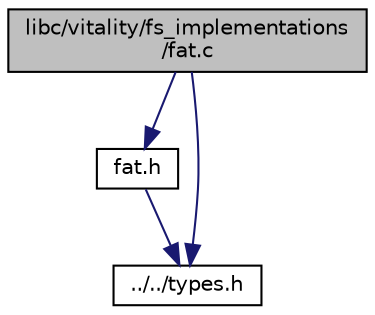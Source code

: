 digraph "libc/vitality/fs_implementations/fat.c"
{
  edge [fontname="Helvetica",fontsize="10",labelfontname="Helvetica",labelfontsize="10"];
  node [fontname="Helvetica",fontsize="10",shape=record];
  Node0 [label="libc/vitality/fs_implementations\l/fat.c",height=0.2,width=0.4,color="black", fillcolor="grey75", style="filled", fontcolor="black"];
  Node0 -> Node1 [color="midnightblue",fontsize="10",style="solid",fontname="Helvetica"];
  Node1 [label="fat.h",height=0.2,width=0.4,color="black", fillcolor="white", style="filled",URL="$a00152.html"];
  Node1 -> Node2 [color="midnightblue",fontsize="10",style="solid",fontname="Helvetica"];
  Node2 [label="../../types.h",height=0.2,width=0.4,color="black", fillcolor="white", style="filled",URL="$a00134.html"];
  Node0 -> Node2 [color="midnightblue",fontsize="10",style="solid",fontname="Helvetica"];
}

